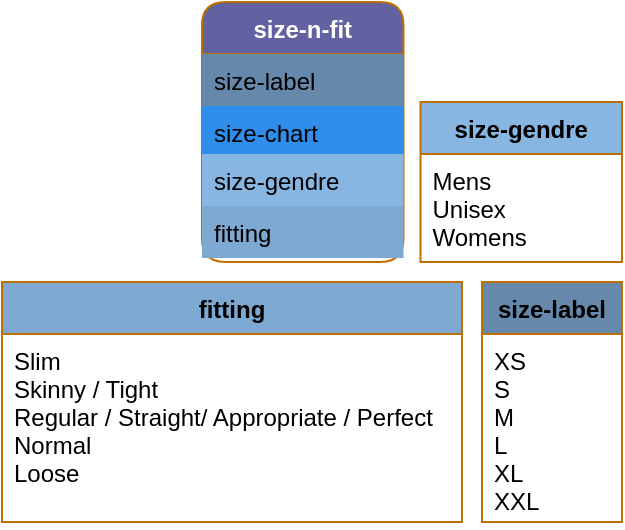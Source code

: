 <mxfile version="13.0.3" type="device"><diagram id="C5RBs43oDa-KdzZeNtuy" name="Page-1"><mxGraphModel dx="1072" dy="522" grid="1" gridSize="10" guides="1" tooltips="1" connect="1" arrows="1" fold="1" page="1" pageScale="1" pageWidth="330" pageHeight="270" math="0" shadow="0"><root><mxCell id="WIyWlLk6GJQsqaUBKTNV-0"/><mxCell id="WIyWlLk6GJQsqaUBKTNV-1" parent="WIyWlLk6GJQsqaUBKTNV-0"/><mxCell id="zlpA0A_X7oOivUi-rX3A-0" value="fitting" style="swimlane;fontStyle=1;align=center;verticalAlign=top;childLayout=stackLayout;horizontal=1;startSize=26;horizontalStack=0;resizeParent=1;resizeLast=0;collapsible=1;marginBottom=0;rounded=0;shadow=0;strokeWidth=1;fillColor=#7DA8D1;strokeColor=#BD7000;fontColor=#000000;" vertex="1" parent="WIyWlLk6GJQsqaUBKTNV-1"><mxGeometry x="7" y="413" width="230" height="120" as="geometry"><mxRectangle x="230" y="140" width="160" height="26" as="alternateBounds"/></mxGeometry></mxCell><mxCell id="zlpA0A_X7oOivUi-rX3A-1" value="Slim&#10;Skinny / Tight&#10;Regular / Straight/ Appropriate / Perfect&#10;Normal&#10;Loose" style="text;align=left;verticalAlign=top;spacingLeft=4;spacingRight=4;overflow=hidden;rotatable=0;points=[[0,0.5],[1,0.5]];portConstraint=eastwest;" vertex="1" parent="zlpA0A_X7oOivUi-rX3A-0"><mxGeometry y="26" width="230" height="94" as="geometry"/></mxCell><mxCell id="zlpA0A_X7oOivUi-rX3A-7" value="size-label" style="swimlane;fontStyle=1;align=center;verticalAlign=top;childLayout=stackLayout;horizontal=1;startSize=26;horizontalStack=0;resizeParent=1;resizeLast=0;collapsible=1;marginBottom=0;rounded=0;shadow=0;strokeWidth=1;fillColor=#6689AB;strokeColor=#BD7000;fontColor=#000000;" vertex="1" parent="WIyWlLk6GJQsqaUBKTNV-1"><mxGeometry x="247" y="413" width="70" height="120" as="geometry"><mxRectangle x="230" y="140" width="160" height="26" as="alternateBounds"/></mxGeometry></mxCell><mxCell id="zlpA0A_X7oOivUi-rX3A-8" value="XS&#10;S&#10;M&#10;L&#10;XL&#10;XXL" style="text;align=left;verticalAlign=top;spacingLeft=4;spacingRight=4;overflow=hidden;rotatable=0;points=[[0,0.5],[1,0.5]];portConstraint=eastwest;" vertex="1" parent="zlpA0A_X7oOivUi-rX3A-7"><mxGeometry y="26" width="70" height="94" as="geometry"/></mxCell><mxCell id="zlpA0A_X7oOivUi-rX3A-5" value="size-gendre" style="swimlane;fontStyle=1;align=center;verticalAlign=top;childLayout=stackLayout;horizontal=1;startSize=26;horizontalStack=0;resizeParent=1;resizeLast=0;collapsible=1;marginBottom=0;rounded=0;shadow=0;strokeWidth=1;fillColor=#88B6E3;strokeColor=#BD7000;fontColor=#000000;" vertex="1" parent="WIyWlLk6GJQsqaUBKTNV-1"><mxGeometry x="216.25" y="323" width="100.75" height="80" as="geometry"><mxRectangle x="230" y="140" width="160" height="26" as="alternateBounds"/></mxGeometry></mxCell><mxCell id="zlpA0A_X7oOivUi-rX3A-6" value="Mens&#10;Unisex&#10;Womens" style="text;align=left;verticalAlign=top;spacingLeft=4;spacingRight=4;overflow=hidden;rotatable=0;points=[[0,0.5],[1,0.5]];portConstraint=eastwest;" vertex="1" parent="zlpA0A_X7oOivUi-rX3A-5"><mxGeometry y="26" width="100.75" height="54" as="geometry"/></mxCell><mxCell id="dZcpWfNDDQLzQokV1oVC-0" value="size-n-fit" style="swimlane;fontStyle=1;align=center;verticalAlign=top;childLayout=stackLayout;horizontal=1;startSize=26;horizontalStack=0;resizeParent=1;resizeLast=0;collapsible=1;marginBottom=0;rounded=1;shadow=0;strokeWidth=1;fillColor=#6262A3;strokeColor=#BD7000;fontColor=#ffffff;" parent="WIyWlLk6GJQsqaUBKTNV-1" vertex="1"><mxGeometry x="107" y="273" width="100.75" height="130" as="geometry"><mxRectangle x="230" y="140" width="160" height="26" as="alternateBounds"/></mxGeometry></mxCell><mxCell id="dZcpWfNDDQLzQokV1oVC-1" value="size-label" style="text;align=left;verticalAlign=top;spacingLeft=4;spacingRight=4;overflow=hidden;rotatable=0;points=[[0,0.5],[1,0.5]];portConstraint=eastwest;fillColor=#6689AB;" parent="dZcpWfNDDQLzQokV1oVC-0" vertex="1"><mxGeometry y="26" width="100.75" height="26" as="geometry"/></mxCell><mxCell id="dZcpWfNDDQLzQokV1oVC-3" value="size-chart" style="text;align=left;verticalAlign=top;spacingLeft=4;spacingRight=4;overflow=hidden;rotatable=0;points=[[0,0.5],[1,0.5]];portConstraint=eastwest;rounded=0;shadow=0;html=0;fillColor=#2F8DEB;" parent="dZcpWfNDDQLzQokV1oVC-0" vertex="1"><mxGeometry y="52" width="100.75" height="24" as="geometry"/></mxCell><mxCell id="dZcpWfNDDQLzQokV1oVC-2" value="size-gendre" style="text;align=left;verticalAlign=top;spacingLeft=4;spacingRight=4;overflow=hidden;rotatable=0;points=[[0,0.5],[1,0.5]];portConstraint=eastwest;rounded=0;shadow=0;html=0;fillColor=#88B6E3;" parent="dZcpWfNDDQLzQokV1oVC-0" vertex="1"><mxGeometry y="76" width="100.75" height="26" as="geometry"/></mxCell><mxCell id="dZcpWfNDDQLzQokV1oVC-5" value="fitting" style="text;align=left;verticalAlign=top;spacingLeft=4;spacingRight=4;overflow=hidden;rotatable=0;points=[[0,0.5],[1,0.5]];portConstraint=eastwest;rounded=0;shadow=0;html=0;fillColor=#7DA8D1;" parent="dZcpWfNDDQLzQokV1oVC-0" vertex="1"><mxGeometry y="102" width="100.75" height="26" as="geometry"/></mxCell></root></mxGraphModel></diagram></mxfile>